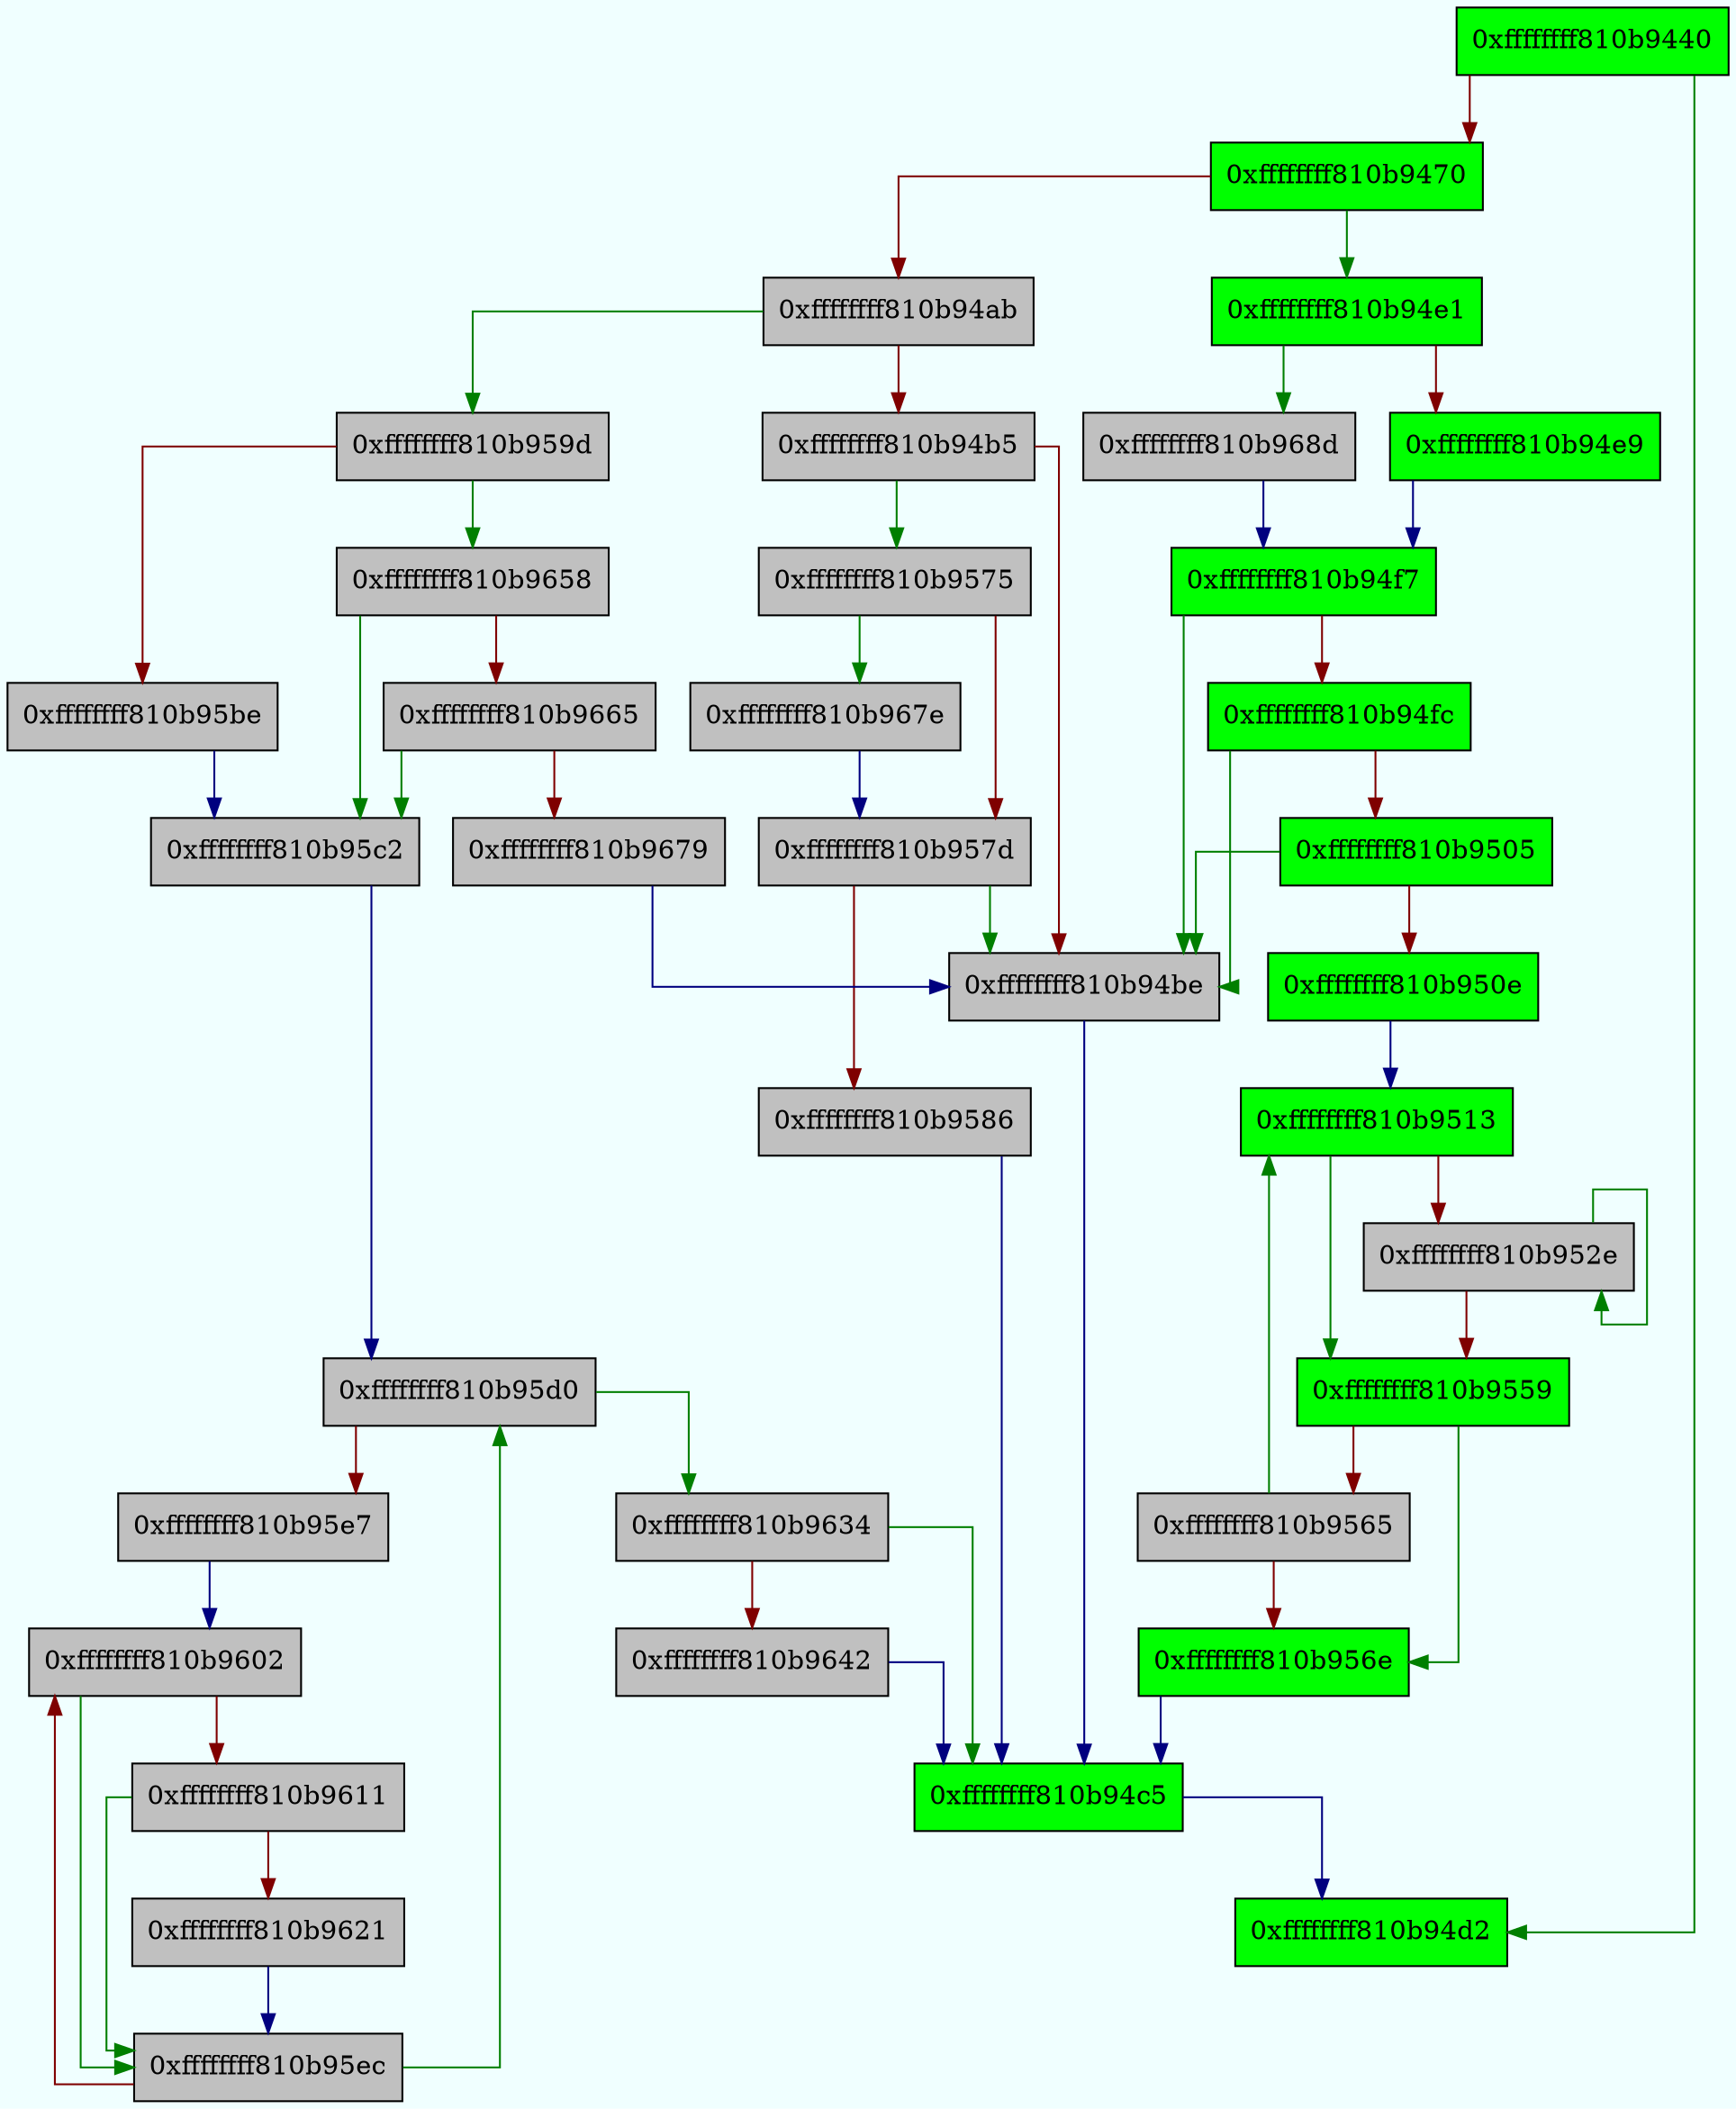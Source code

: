 digraph code {
	graph [bgcolor=azure,
		fontname=Courier,
		fontsize=8,
		name=code,
		splines=ortho
	];
	node [fillcolor=gray,
		shape=box,
		style=filled
	];
	edge [arrowhead=normal];
	"0xffffffff810b9440"	 [fillcolor=green];
	"0xffffffff810b94d2"	 [fillcolor=green];
	"0xffffffff810b9440" -> "0xffffffff810b94d2" [key=0,
	color="#007f00"];
"0xffffffff810b9470" [fillcolor=green];
"0xffffffff810b9440" -> "0xffffffff810b9470" [key=0,
color="#7f0000"];
"0xffffffff810b94e1" [fillcolor=green];
"0xffffffff810b9470" -> "0xffffffff810b94e1" [key=0,
color="#007f00"];
"0xffffffff810b9470" -> "0xffffffff810b94ab" [key=0,
color="#7f0000"];
"0xffffffff810b94e1" -> "0xffffffff810b968d" [key=0,
color="#007f00"];
"0xffffffff810b94e9" [fillcolor=green];
"0xffffffff810b94e1" -> "0xffffffff810b94e9" [key=0,
color="#7f0000"];
"0xffffffff810b94ab" -> "0xffffffff810b959d" [key=0,
color="#007f00"];
"0xffffffff810b94ab" -> "0xffffffff810b94b5" [key=0,
color="#7f0000"];
"0xffffffff810b959d" -> "0xffffffff810b9658" [key=0,
color="#007f00"];
"0xffffffff810b959d" -> "0xffffffff810b95be" [key=0,
color="#7f0000"];
"0xffffffff810b94b5" -> "0xffffffff810b9575" [key=0,
color="#007f00"];
"0xffffffff810b94b5" -> "0xffffffff810b94be" [key=0,
color="#7f0000"];
"0xffffffff810b9575" -> "0xffffffff810b967e" [key=0,
color="#007f00"];
"0xffffffff810b9575" -> "0xffffffff810b957d" [key=0,
color="#7f0000"];
"0xffffffff810b94c5" [fillcolor=green];
"0xffffffff810b94be" -> "0xffffffff810b94c5" [key=0,
color="#00007f"];
"0xffffffff810b94c5" -> "0xffffffff810b94d2" [key=0,
color="#00007f"];
"0xffffffff810b94f7" [fillcolor=green];
"0xffffffff810b968d" -> "0xffffffff810b94f7" [key=0,
color="#00007f"];
"0xffffffff810b94e9" -> "0xffffffff810b94f7" [key=0,
color="#00007f"];
"0xffffffff810b94f7" -> "0xffffffff810b94be" [key=0,
color="#007f00"];
"0xffffffff810b94fc" [fillcolor=green];
"0xffffffff810b94f7" -> "0xffffffff810b94fc" [key=0,
color="#7f0000"];
"0xffffffff810b94fc" -> "0xffffffff810b94be" [key=0,
color="#007f00"];
"0xffffffff810b9505" [fillcolor=green];
"0xffffffff810b94fc" -> "0xffffffff810b9505" [key=0,
color="#7f0000"];
"0xffffffff810b9505" -> "0xffffffff810b94be" [key=0,
color="#007f00"];
"0xffffffff810b950e" [fillcolor=green];
"0xffffffff810b9505" -> "0xffffffff810b950e" [key=0,
color="#7f0000"];
"0xffffffff810b9513" [fillcolor=green];
"0xffffffff810b950e" -> "0xffffffff810b9513" [key=0,
color="#00007f"];
"0xffffffff810b9559" [fillcolor=green];
"0xffffffff810b9513" -> "0xffffffff810b9559" [key=0,
color="#007f00"];
"0xffffffff810b9513" -> "0xffffffff810b952e" [key=0,
color="#7f0000"];
"0xffffffff810b956e" [fillcolor=green];
"0xffffffff810b9559" -> "0xffffffff810b956e" [key=0,
color="#007f00"];
"0xffffffff810b9559" -> "0xffffffff810b9565" [key=0,
color="#7f0000"];
"0xffffffff810b952e" -> "0xffffffff810b9559" [key=0,
color="#7f0000"];
"0xffffffff810b952e" -> "0xffffffff810b952e" [key=0,
color="#007f00"];
"0xffffffff810b956e" -> "0xffffffff810b94c5" [key=0,
color="#00007f"];
"0xffffffff810b9565" -> "0xffffffff810b9513" [key=0,
color="#007f00"];
"0xffffffff810b9565" -> "0xffffffff810b956e" [key=0,
color="#7f0000"];
"0xffffffff810b967e" -> "0xffffffff810b957d" [key=0,
color="#00007f"];
"0xffffffff810b957d" -> "0xffffffff810b94be" [key=0,
color="#007f00"];
"0xffffffff810b957d" -> "0xffffffff810b9586" [key=0,
color="#7f0000"];
"0xffffffff810b9586" -> "0xffffffff810b94c5" [key=0,
color="#00007f"];
"0xffffffff810b9658" -> "0xffffffff810b95c2" [key=0,
color="#007f00"];
"0xffffffff810b9658" -> "0xffffffff810b9665" [key=0,
color="#7f0000"];
"0xffffffff810b95be" -> "0xffffffff810b95c2" [key=0,
color="#00007f"];
"0xffffffff810b95c2" -> "0xffffffff810b95d0" [key=0,
color="#00007f"];
"0xffffffff810b95d0" -> "0xffffffff810b9634" [key=0,
color="#007f00"];
"0xffffffff810b95d0" -> "0xffffffff810b95e7" [key=0,
color="#7f0000"];
"0xffffffff810b9634" -> "0xffffffff810b94c5" [key=0,
color="#007f00"];
"0xffffffff810b9634" -> "0xffffffff810b9642" [key=0,
color="#7f0000"];
"0xffffffff810b95e7" -> "0xffffffff810b9602" [key=0,
color="#00007f"];
"0xffffffff810b9602" -> "0xffffffff810b95ec" [key=0,
color="#007f00"];
"0xffffffff810b9602" -> "0xffffffff810b9611" [key=0,
color="#7f0000"];
"0xffffffff810b95ec" -> "0xffffffff810b95d0" [key=0,
color="#007f00"];
"0xffffffff810b95ec" -> "0xffffffff810b9602" [key=0,
color="#7f0000"];
"0xffffffff810b9611" -> "0xffffffff810b95ec" [key=0,
color="#007f00"];
"0xffffffff810b9611" -> "0xffffffff810b9621" [key=0,
color="#7f0000"];
"0xffffffff810b9621" -> "0xffffffff810b95ec" [key=0,
color="#00007f"];
"0xffffffff810b9642" -> "0xffffffff810b94c5" [key=0,
color="#00007f"];
"0xffffffff810b9665" -> "0xffffffff810b95c2" [key=0,
color="#007f00"];
"0xffffffff810b9665" -> "0xffffffff810b9679" [key=0,
color="#7f0000"];
"0xffffffff810b9679" -> "0xffffffff810b94be" [key=0,
color="#00007f"];
}
